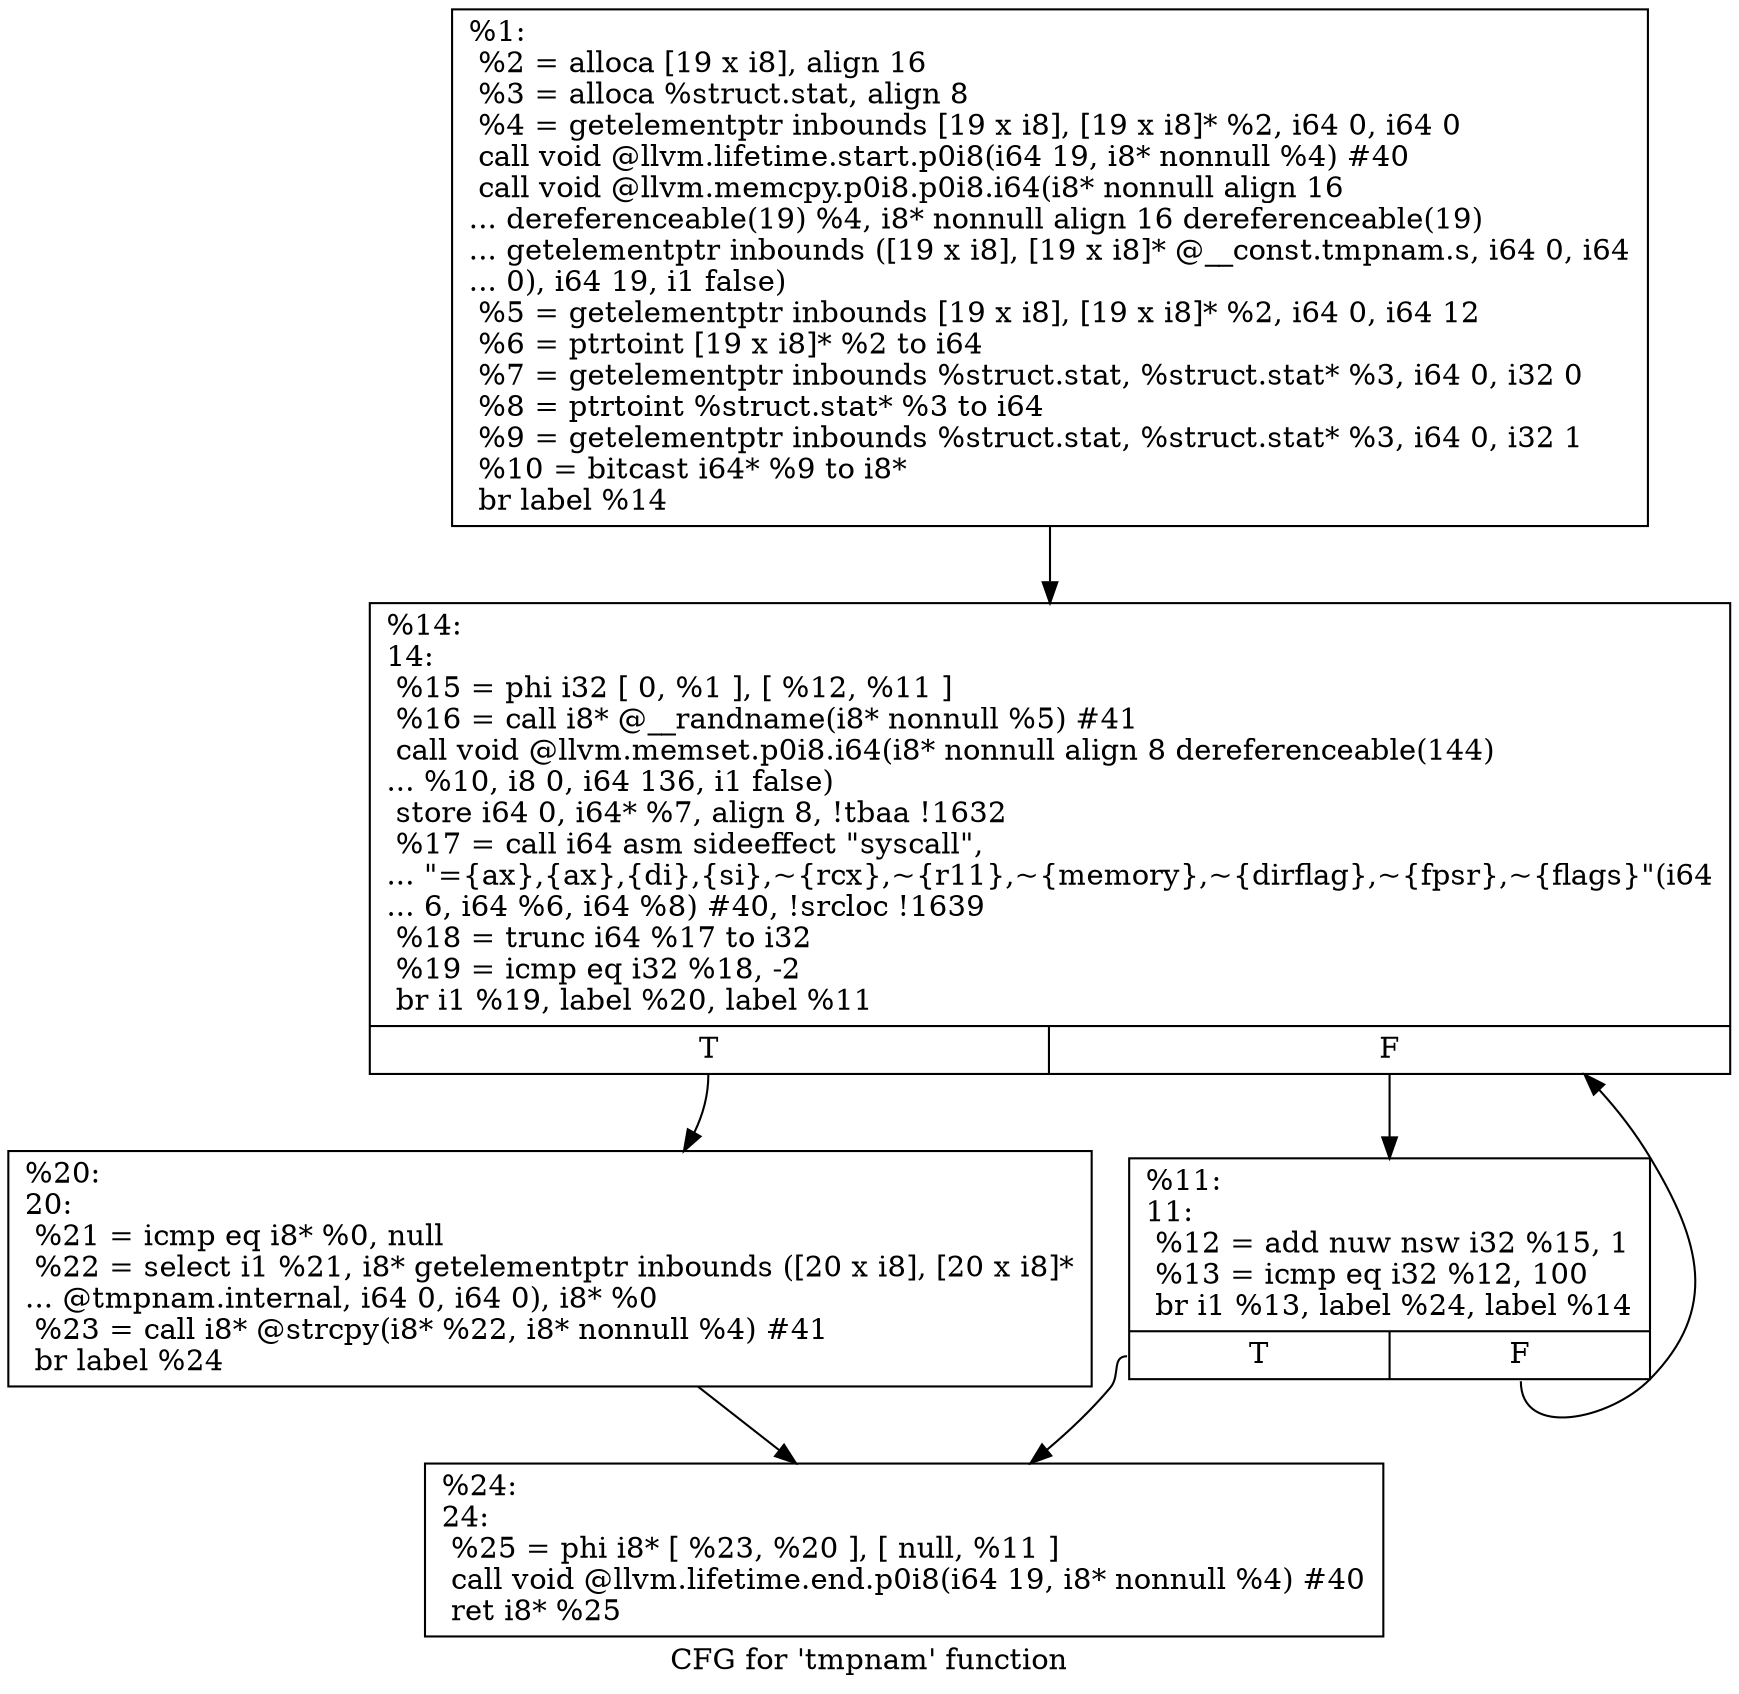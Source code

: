 digraph "CFG for 'tmpnam' function" {
	label="CFG for 'tmpnam' function";

	Node0x1e64f80 [shape=record,label="{%1:\l  %2 = alloca [19 x i8], align 16\l  %3 = alloca %struct.stat, align 8\l  %4 = getelementptr inbounds [19 x i8], [19 x i8]* %2, i64 0, i64 0\l  call void @llvm.lifetime.start.p0i8(i64 19, i8* nonnull %4) #40\l  call void @llvm.memcpy.p0i8.p0i8.i64(i8* nonnull align 16\l... dereferenceable(19) %4, i8* nonnull align 16 dereferenceable(19)\l... getelementptr inbounds ([19 x i8], [19 x i8]* @__const.tmpnam.s, i64 0, i64\l... 0), i64 19, i1 false)\l  %5 = getelementptr inbounds [19 x i8], [19 x i8]* %2, i64 0, i64 12\l  %6 = ptrtoint [19 x i8]* %2 to i64\l  %7 = getelementptr inbounds %struct.stat, %struct.stat* %3, i64 0, i32 0\l  %8 = ptrtoint %struct.stat* %3 to i64\l  %9 = getelementptr inbounds %struct.stat, %struct.stat* %3, i64 0, i32 1\l  %10 = bitcast i64* %9 to i8*\l  br label %14\l}"];
	Node0x1e64f80 -> Node0x1e65020;
	Node0x1e64fd0 [shape=record,label="{%11:\l11:                                               \l  %12 = add nuw nsw i32 %15, 1\l  %13 = icmp eq i32 %12, 100\l  br i1 %13, label %24, label %14\l|{<s0>T|<s1>F}}"];
	Node0x1e64fd0:s0 -> Node0x1e650c0;
	Node0x1e64fd0:s1 -> Node0x1e65020;
	Node0x1e65020 [shape=record,label="{%14:\l14:                                               \l  %15 = phi i32 [ 0, %1 ], [ %12, %11 ]\l  %16 = call i8* @__randname(i8* nonnull %5) #41\l  call void @llvm.memset.p0i8.i64(i8* nonnull align 8 dereferenceable(144)\l... %10, i8 0, i64 136, i1 false)\l  store i64 0, i64* %7, align 8, !tbaa !1632\l  %17 = call i64 asm sideeffect \"syscall\",\l... \"=\{ax\},\{ax\},\{di\},\{si\},~\{rcx\},~\{r11\},~\{memory\},~\{dirflag\},~\{fpsr\},~\{flags\}\"(i64\l... 6, i64 %6, i64 %8) #40, !srcloc !1639\l  %18 = trunc i64 %17 to i32\l  %19 = icmp eq i32 %18, -2\l  br i1 %19, label %20, label %11\l|{<s0>T|<s1>F}}"];
	Node0x1e65020:s0 -> Node0x1e65070;
	Node0x1e65020:s1 -> Node0x1e64fd0;
	Node0x1e65070 [shape=record,label="{%20:\l20:                                               \l  %21 = icmp eq i8* %0, null\l  %22 = select i1 %21, i8* getelementptr inbounds ([20 x i8], [20 x i8]*\l... @tmpnam.internal, i64 0, i64 0), i8* %0\l  %23 = call i8* @strcpy(i8* %22, i8* nonnull %4) #41\l  br label %24\l}"];
	Node0x1e65070 -> Node0x1e650c0;
	Node0x1e650c0 [shape=record,label="{%24:\l24:                                               \l  %25 = phi i8* [ %23, %20 ], [ null, %11 ]\l  call void @llvm.lifetime.end.p0i8(i64 19, i8* nonnull %4) #40\l  ret i8* %25\l}"];
}
